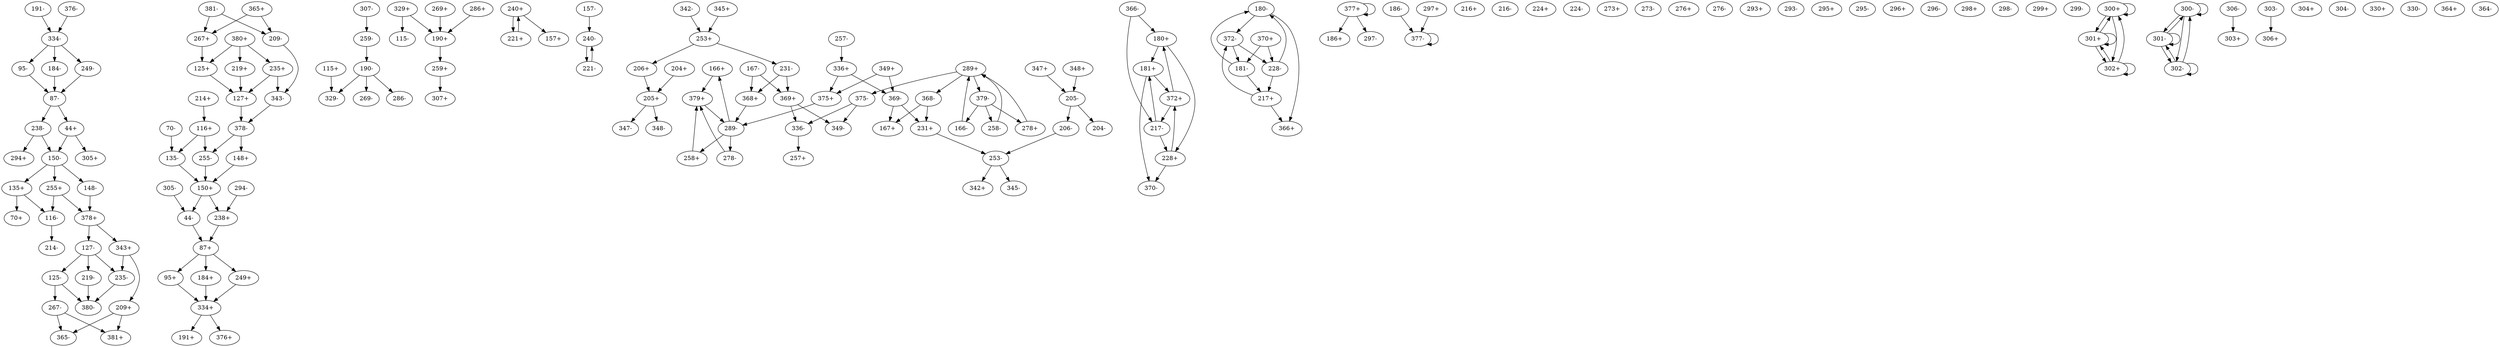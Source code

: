 digraph adj {
graph [k=96]
edge [d=-95]
"44+" [l=170 C=18803]
"44-" [l=170 C=18803]
"70+" [l=251 C=7893]
"70-" [l=251 C=7893]
"87+" [l=166 C=17118]
"87-" [l=166 C=17118]
"95+" [l=263 C=7776]
"95-" [l=263 C=7776]
"115+" [l=191 C=2796]
"115-" [l=191 C=2796]
"116+" [l=127 C=8160]
"116-" [l=127 C=8160]
"125+" [l=180 C=6293]
"125-" [l=180 C=6293]
"127+" [l=109 C=1658]
"127-" [l=109 C=1658]
"135+" [l=144 C=11557]
"135-" [l=144 C=11557]
"148+" [l=189 C=3711]
"148-" [l=189 C=3711]
"150+" [l=129 C=8670]
"150-" [l=129 C=8670]
"157+" [l=188 C=4133]
"157-" [l=188 C=4133]
"166+" [l=197 C=1525]
"166-" [l=197 C=1525]
"167+" [l=794 C=20148]
"167-" [l=794 C=20148]
"180+" [l=210 C=2489]
"180-" [l=210 C=2489]
"181+" [l=335 C=4736]
"181-" [l=335 C=4736]
"184+" [l=191 C=24224]
"184-" [l=191 C=24224]
"186+" [l=182 C=14694]
"186-" [l=182 C=14694]
"190+" [l=142 C=11969]
"190-" [l=142 C=11969]
"191+" [l=191 C=2695]
"191-" [l=191 C=2695]
"204+" [l=548 C=20015]
"204-" [l=548 C=20015]
"205+" [l=189 C=4413]
"205-" [l=189 C=4413]
"206+" [l=194 C=4222]
"206-" [l=194 C=4222]
"209+" [l=191 C=5574]
"209-" [l=191 C=5574]
"214+" [l=191 C=2970]
"214-" [l=191 C=2970]
"216+" [l=275 C=7981]
"216-" [l=275 C=7981]
"217+" [l=210 C=2594]
"217-" [l=210 C=2594]
"219+" [l=191 C=3461]
"219-" [l=191 C=3461]
"221+" [l=274 C=6753]
"221-" [l=274 C=6753]
"224+" [l=190 C=363]
"224-" [l=190 C=363]
"228+" [l=335 C=4034]
"228-" [l=335 C=4034]
"231+" [l=730 C=14486]
"231-" [l=730 C=14486]
"235+" [l=108 C=1317]
"235-" [l=108 C=1317]
"238+" [l=170 C=4105]
"238-" [l=170 C=4105]
"240+" [l=169 C=6593]
"240-" [l=169 C=6593]
"249+" [l=191 C=3087]
"249-" [l=191 C=3087]
"253+" [l=181 C=4135]
"253-" [l=181 C=4135]
"255+" [l=140 C=2709]
"255-" [l=140 C=2709]
"257+" [l=160 C=1876]
"257-" [l=160 C=1876]
"258+" [l=250 C=1786]
"258-" [l=250 C=1786]
"259+" [l=191 C=2235]
"259-" [l=191 C=2235]
"267+" [l=191 C=3357]
"267-" [l=191 C=3357]
"269+" [l=191 C=2968]
"269-" [l=191 C=2968]
"273+" [l=130 C=74]
"273-" [l=130 C=74]
"276+" [l=181 C=814]
"276-" [l=181 C=814]
"278+" [l=191 C=1478]
"278-" [l=191 C=1478]
"286+" [l=191 C=3366]
"286-" [l=191 C=3366]
"289+" [l=138 C=1203]
"289-" [l=138 C=1203]
"293+" [l=99 C=204]
"293-" [l=99 C=204]
"294+" [l=116 C=60]
"294-" [l=116 C=60]
"295+" [l=126 C=83]
"295-" [l=126 C=83]
"296+" [l=141 C=143]
"296-" [l=141 C=143]
"297+" [l=159 C=130]
"297-" [l=159 C=130]
"298+" [l=118 C=47]
"298-" [l=118 C=47]
"299+" [l=148 C=132]
"299-" [l=148 C=132]
"300+" [l=96 C=255]
"300-" [l=96 C=255]
"301+" [l=191 C=4167]
"301-" [l=191 C=4167]
"302+" [l=191 C=3260]
"302-" [l=191 C=3260]
"303+" [l=114 C=43]
"303-" [l=114 C=43]
"304+" [l=119 C=50]
"304-" [l=119 C=50]
"305+" [l=116 C=52]
"305-" [l=116 C=52]
"306+" [l=138 C=150]
"306-" [l=138 C=150]
"307+" [l=129 C=72]
"307-" [l=129 C=72]
"329+" [l=153 C=12692]
"329-" [l=153 C=12692]
"330+" [l=55300 C=2110162]
"330-" [l=55300 C=2110162]
"334+" [l=860 C=194249]
"334-" [l=860 C=194249]
"336+" [l=588 C=8555]
"336-" [l=588 C=8555]
"342+" [l=590 C=16390]
"342-" [l=590 C=16390]
"343+" [l=192 C=12577]
"343-" [l=192 C=12577]
"345+" [l=588 C=21668]
"345-" [l=588 C=21668]
"347+" [l=394 C=12270]
"347-" [l=394 C=12270]
"348+" [l=353 C=9707]
"348-" [l=353 C=9707]
"349+" [l=325 C=2704]
"349-" [l=325 C=2704]
"364+" [l=15727 C=667845]
"364-" [l=15727 C=667845]
"365+" [l=297657 C=8406174]
"365-" [l=297657 C=8406174]
"366+" [l=235381 C=7991186]
"366-" [l=235381 C=7991186]
"368+" [l=1024464 C=25419142]
"368-" [l=1024464 C=25419142]
"369+" [l=991598 C=23848023]
"369-" [l=991598 C=23848023]
"370+" [l=201291 C=6721762]
"370-" [l=201291 C=6721762]
"372+" [l=10504 C=304318]
"372-" [l=10504 C=304318]
"375+" [l=14687 C=344097]
"375-" [l=14687 C=344097]
"376+" [l=1922 C=382634]
"376-" [l=1922 C=382634]
"377+" [l=142436 C=28879632]
"377-" [l=142436 C=28879632]
"378+" [l=1576 C=330889]
"378-" [l=1576 C=330889]
"379+" [l=10674 C=236856]
"379-" [l=10674 C=236856]
"380+" [l=60002 C=2363734]
"380-" [l=60002 C=2363734]
"381+" [l=1060944 C=33563379]
"381-" [l=1060944 C=33563379]
"44+" -> "305+"
"44+" -> "150-" [d=-74]
"44-" -> "87+"
"70-" -> "135-"
"87+" -> "95+"
"87+" -> "184+" [d=-35]
"87+" -> "249+" [d=-35]
"87-" -> "44+"
"87-" -> "238-"
"95+" -> "334+"
"95-" -> "87-"
"115+" -> "329-"
"116+" -> "255-" [d=-51]
"116+" -> "135-" [d=-48]
"116-" -> "214-"
"125+" -> "127+" [d=-89]
"125-" -> "267-"
"125-" -> "380-" [d=-84]
"127+" -> "378-"
"127-" -> "235-" [d=-12]
"127-" -> "125-" [d=-89]
"127-" -> "219-" [d=-89]
"135+" -> "70+"
"135+" -> "116-" [d=-48]
"135-" -> "150+"
"148+" -> "150+" [d=-88]
"148-" -> "378+"
"150+" -> "44-" [d=-74]
"150+" -> "238+" [d=-74]
"150-" -> "135+"
"150-" -> "148-" [d=-88]
"150-" -> "255+" [d=-88]
"157-" -> "240-"
"166+" -> "379+"
"166-" -> "289+" [d=-36]
"167-" -> "368+"
"167-" -> "369+"
"180+" -> "181+"
"180+" -> "228+"
"180-" -> "366+"
"180-" -> "372-"
"181+" -> "370-"
"181+" -> "372+"
"181-" -> "180-"
"181-" -> "217+"
"184+" -> "334+" [d=-83]
"184-" -> "87-" [d=-35]
"186-" -> "377-" [d=-86]
"190+" -> "259+"
"190-" -> "286-"
"190-" -> "269-" [d=-87]
"190-" -> "329-" [d=-57]
"191-" -> "334-"
"204+" -> "205+"
"205+" -> "347-"
"205+" -> "348-"
"205-" -> "204-"
"205-" -> "206-"
"206+" -> "205+"
"206-" -> "253-"
"209+" -> "365-" [d=-87]
"209+" -> "381+" [d=-87]
"209-" -> "343-"
"214+" -> "116+"
"217+" -> "366+"
"217+" -> "372-"
"217-" -> "181+"
"217-" -> "228+"
"219+" -> "127+" [d=-89]
"219-" -> "380-"
"221+" -> "240+"
"221-" -> "240-"
"228+" -> "370-"
"228+" -> "372+"
"228-" -> "180-"
"228-" -> "217+"
"231+" -> "253-"
"231-" -> "368+"
"231-" -> "369+"
"235+" -> "343-"
"235+" -> "127+" [d=-12]
"235-" -> "380-" [d=-89]
"238+" -> "87+"
"238-" -> "294+"
"238-" -> "150-" [d=-74]
"240+" -> "157+"
"240+" -> "221+"
"240-" -> "221-"
"249+" -> "334+" [d=-83]
"249-" -> "87-" [d=-35]
"253+" -> "206+"
"253+" -> "231-"
"253-" -> "342+"
"253-" -> "345-"
"255+" -> "116-" [d=-51]
"255+" -> "378+" [d=-45]
"255-" -> "150+" [d=-88]
"257-" -> "336+"
"258+" -> "379+" [d=-89]
"258-" -> "289+"
"259+" -> "307+"
"259-" -> "190-"
"267+" -> "125+"
"267-" -> "365-"
"267-" -> "381+"
"269+" -> "190+" [d=-87]
"278+" -> "289+" [d=-36]
"278-" -> "379+" [d=-89]
"286+" -> "190+"
"289+" -> "368-"
"289+" -> "375-"
"289+" -> "379-"
"289-" -> "258+"
"289-" -> "166+" [d=-36]
"289-" -> "278-" [d=-36]
"294-" -> "238+"
"297+" -> "377-" [d=-86]
"300+" -> "300+"
"300+" -> "301+"
"300+" -> "302+"
"300-" -> "300-"
"300-" -> "301-" [d=-93]
"300-" -> "302-" [d=-93]
"301+" -> "301+"
"301+" -> "302+"
"301+" -> "300+" [d=-93]
"301-" -> "301-"
"301-" -> "302-"
"301-" -> "300-"
"302+" -> "301+"
"302+" -> "302+"
"302+" -> "300+" [d=-93]
"302-" -> "301-"
"302-" -> "302-"
"302-" -> "300-"
"303-" -> "306+"
"305-" -> "44-"
"306-" -> "303+"
"307-" -> "259-"
"329+" -> "115-"
"329+" -> "190+" [d=-57]
"334+" -> "191+"
"334+" -> "376+"
"334-" -> "95-"
"334-" -> "184-" [d=-83]
"334-" -> "249-" [d=-83]
"336+" -> "369-"
"336+" -> "375+"
"336-" -> "257+"
"342-" -> "253+"
"343+" -> "209+"
"343+" -> "235-"
"343-" -> "378-"
"345+" -> "253+"
"347+" -> "205-"
"348+" -> "205-"
"349+" -> "369-"
"349+" -> "375+"
"365+" -> "267+"
"365+" -> "209-" [d=-87]
"366-" -> "180+"
"366-" -> "217-"
"368+" -> "289-"
"368-" -> "167+"
"368-" -> "231+"
"369+" -> "336-"
"369+" -> "349-"
"369-" -> "167+"
"369-" -> "231+"
"370+" -> "181-"
"370+" -> "228-"
"372+" -> "180+"
"372+" -> "217-"
"372-" -> "181-"
"372-" -> "228-"
"375+" -> "289-"
"375-" -> "336-"
"375-" -> "349-"
"376-" -> "334-"
"377+" -> "186+" [d=-86]
"377+" -> "297-" [d=-86]
"377+" -> "377+"
"377-" -> "377-"
"378+" -> "343+"
"378+" -> "127-"
"378-" -> "148+"
"378-" -> "255-" [d=-45]
"379+" -> "289-"
"379-" -> "166-"
"379-" -> "258-" [d=-89]
"379-" -> "278+" [d=-89]
"380+" -> "219+"
"380+" -> "235+" [d=-89]
"380+" -> "125+" [d=-84]
"381-" -> "267+"
"381-" -> "209-" [d=-87]
}
